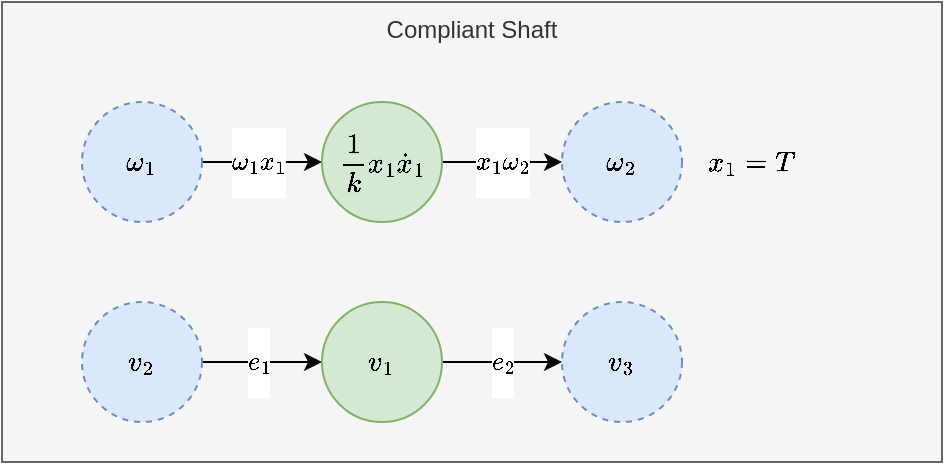 <mxfile version="13.7.9" type="device"><diagram id="R625oXU0GhKvJ8FabpeX" name="Page-1"><mxGraphModel dx="188" dy="607" grid="1" gridSize="10" guides="1" tooltips="1" connect="1" arrows="1" fold="1" page="1" pageScale="1" pageWidth="850" pageHeight="1100" math="1" shadow="0"><root><mxCell id="0"/><mxCell id="1" parent="0"/><mxCell id="_CFwE2ZtXVganhKtSrtf-1" value="Compliant Shaft" style="rounded=0;whiteSpace=wrap;html=1;fillColor=#f5f5f5;strokeColor=#666666;fontColor=#333333;verticalAlign=top;" vertex="1" parent="1"><mxGeometry x="880" y="40" width="470" height="230" as="geometry"/></mxCell><mxCell id="_CFwE2ZtXVganhKtSrtf-2" style="edgeStyle=orthogonalEdgeStyle;rounded=0;orthogonalLoop=1;jettySize=auto;html=1;exitX=1;exitY=0.5;exitDx=0;exitDy=0;entryX=0;entryY=0.5;entryDx=0;entryDy=0;labelBackgroundColor=none;" edge="1" parent="1" source="_CFwE2ZtXVganhKtSrtf-4" target="_CFwE2ZtXVganhKtSrtf-7"><mxGeometry relative="1" as="geometry"><mxPoint x="1100" y="120" as="targetPoint"/></mxGeometry></mxCell><mxCell id="_CFwE2ZtXVganhKtSrtf-3" value="$$\omega_1x_1$$" style="edgeLabel;html=1;align=center;verticalAlign=middle;resizable=0;points=[];" vertex="1" connectable="0" parent="_CFwE2ZtXVganhKtSrtf-2"><mxGeometry x="-0.195" y="1" relative="1" as="geometry"><mxPoint x="3.45" y="1" as="offset"/></mxGeometry></mxCell><mxCell id="_CFwE2ZtXVganhKtSrtf-4" value="$$\omega_1$$" style="ellipse;whiteSpace=wrap;html=1;aspect=fixed;fillColor=#dae8fc;strokeColor=#6c8ebf;dashed=1;" vertex="1" parent="1"><mxGeometry x="920" y="90" width="60" height="60" as="geometry"/></mxCell><mxCell id="_CFwE2ZtXVganhKtSrtf-5" style="edgeStyle=orthogonalEdgeStyle;rounded=0;orthogonalLoop=1;jettySize=auto;html=1;exitX=1;exitY=0.5;exitDx=0;exitDy=0;entryX=0;entryY=0.5;entryDx=0;entryDy=0;" edge="1" parent="1" source="_CFwE2ZtXVganhKtSrtf-7" target="_CFwE2ZtXVganhKtSrtf-8"><mxGeometry relative="1" as="geometry"/></mxCell><mxCell id="_CFwE2ZtXVganhKtSrtf-6" value="$$x_1\omega_2$$" style="edgeLabel;html=1;align=center;verticalAlign=middle;resizable=0;points=[];" vertex="1" connectable="0" parent="_CFwE2ZtXVganhKtSrtf-5"><mxGeometry x="0.388" relative="1" as="geometry"><mxPoint x="-11.63" as="offset"/></mxGeometry></mxCell><mxCell id="_CFwE2ZtXVganhKtSrtf-7" value="$$\frac{1}{k}x_1\dot{x}_1$$" style="ellipse;whiteSpace=wrap;html=1;aspect=fixed;fillColor=#d5e8d4;strokeColor=#82b366;" vertex="1" parent="1"><mxGeometry x="1040" y="90" width="60" height="60" as="geometry"/></mxCell><mxCell id="_CFwE2ZtXVganhKtSrtf-8" value="$$\omega_2$$" style="ellipse;whiteSpace=wrap;html=1;aspect=fixed;fillColor=#dae8fc;strokeColor=#6c8ebf;dashed=1;" vertex="1" parent="1"><mxGeometry x="1160" y="90" width="60" height="60" as="geometry"/></mxCell><mxCell id="_CFwE2ZtXVganhKtSrtf-9" style="edgeStyle=orthogonalEdgeStyle;rounded=0;orthogonalLoop=1;jettySize=auto;html=1;exitX=1;exitY=0.5;exitDx=0;exitDy=0;entryX=0;entryY=0.5;entryDx=0;entryDy=0;labelBackgroundColor=none;" edge="1" parent="1" source="_CFwE2ZtXVganhKtSrtf-11" target="_CFwE2ZtXVganhKtSrtf-14"><mxGeometry relative="1" as="geometry"><mxPoint x="1100" y="220" as="targetPoint"/></mxGeometry></mxCell><mxCell id="_CFwE2ZtXVganhKtSrtf-10" value="$$e_1$$" style="edgeLabel;html=1;align=center;verticalAlign=middle;resizable=0;points=[];" vertex="1" connectable="0" parent="_CFwE2ZtXVganhKtSrtf-9"><mxGeometry x="-0.195" y="1" relative="1" as="geometry"><mxPoint x="3.45" y="1" as="offset"/></mxGeometry></mxCell><mxCell id="_CFwE2ZtXVganhKtSrtf-11" value="$$v_2$$" style="ellipse;whiteSpace=wrap;html=1;aspect=fixed;fillColor=#dae8fc;strokeColor=#6c8ebf;dashed=1;" vertex="1" parent="1"><mxGeometry x="920" y="190" width="60" height="60" as="geometry"/></mxCell><mxCell id="_CFwE2ZtXVganhKtSrtf-12" style="edgeStyle=orthogonalEdgeStyle;rounded=0;orthogonalLoop=1;jettySize=auto;html=1;exitX=1;exitY=0.5;exitDx=0;exitDy=0;entryX=0;entryY=0.5;entryDx=0;entryDy=0;" edge="1" parent="1" source="_CFwE2ZtXVganhKtSrtf-14" target="_CFwE2ZtXVganhKtSrtf-15"><mxGeometry relative="1" as="geometry"/></mxCell><mxCell id="_CFwE2ZtXVganhKtSrtf-13" value="$$e_2$$" style="edgeLabel;html=1;align=center;verticalAlign=middle;resizable=0;points=[];" vertex="1" connectable="0" parent="_CFwE2ZtXVganhKtSrtf-12"><mxGeometry x="0.388" relative="1" as="geometry"><mxPoint x="-11.63" as="offset"/></mxGeometry></mxCell><mxCell id="_CFwE2ZtXVganhKtSrtf-14" value="$$v_1$$" style="ellipse;whiteSpace=wrap;html=1;aspect=fixed;fillColor=#d5e8d4;strokeColor=#82b366;" vertex="1" parent="1"><mxGeometry x="1040" y="190" width="60" height="60" as="geometry"/></mxCell><mxCell id="_CFwE2ZtXVganhKtSrtf-15" value="$$v_3$$" style="ellipse;whiteSpace=wrap;html=1;aspect=fixed;fillColor=#dae8fc;strokeColor=#6c8ebf;dashed=1;" vertex="1" parent="1"><mxGeometry x="1160" y="190" width="60" height="60" as="geometry"/></mxCell><mxCell id="_CFwE2ZtXVganhKtSrtf-16" value="$$x_1 = T$$" style="text;html=1;strokeColor=none;fillColor=none;align=center;verticalAlign=middle;whiteSpace=wrap;rounded=0;" vertex="1" parent="1"><mxGeometry x="1220.0" y="40" width="70" height="160" as="geometry"/></mxCell></root></mxGraphModel></diagram></mxfile>